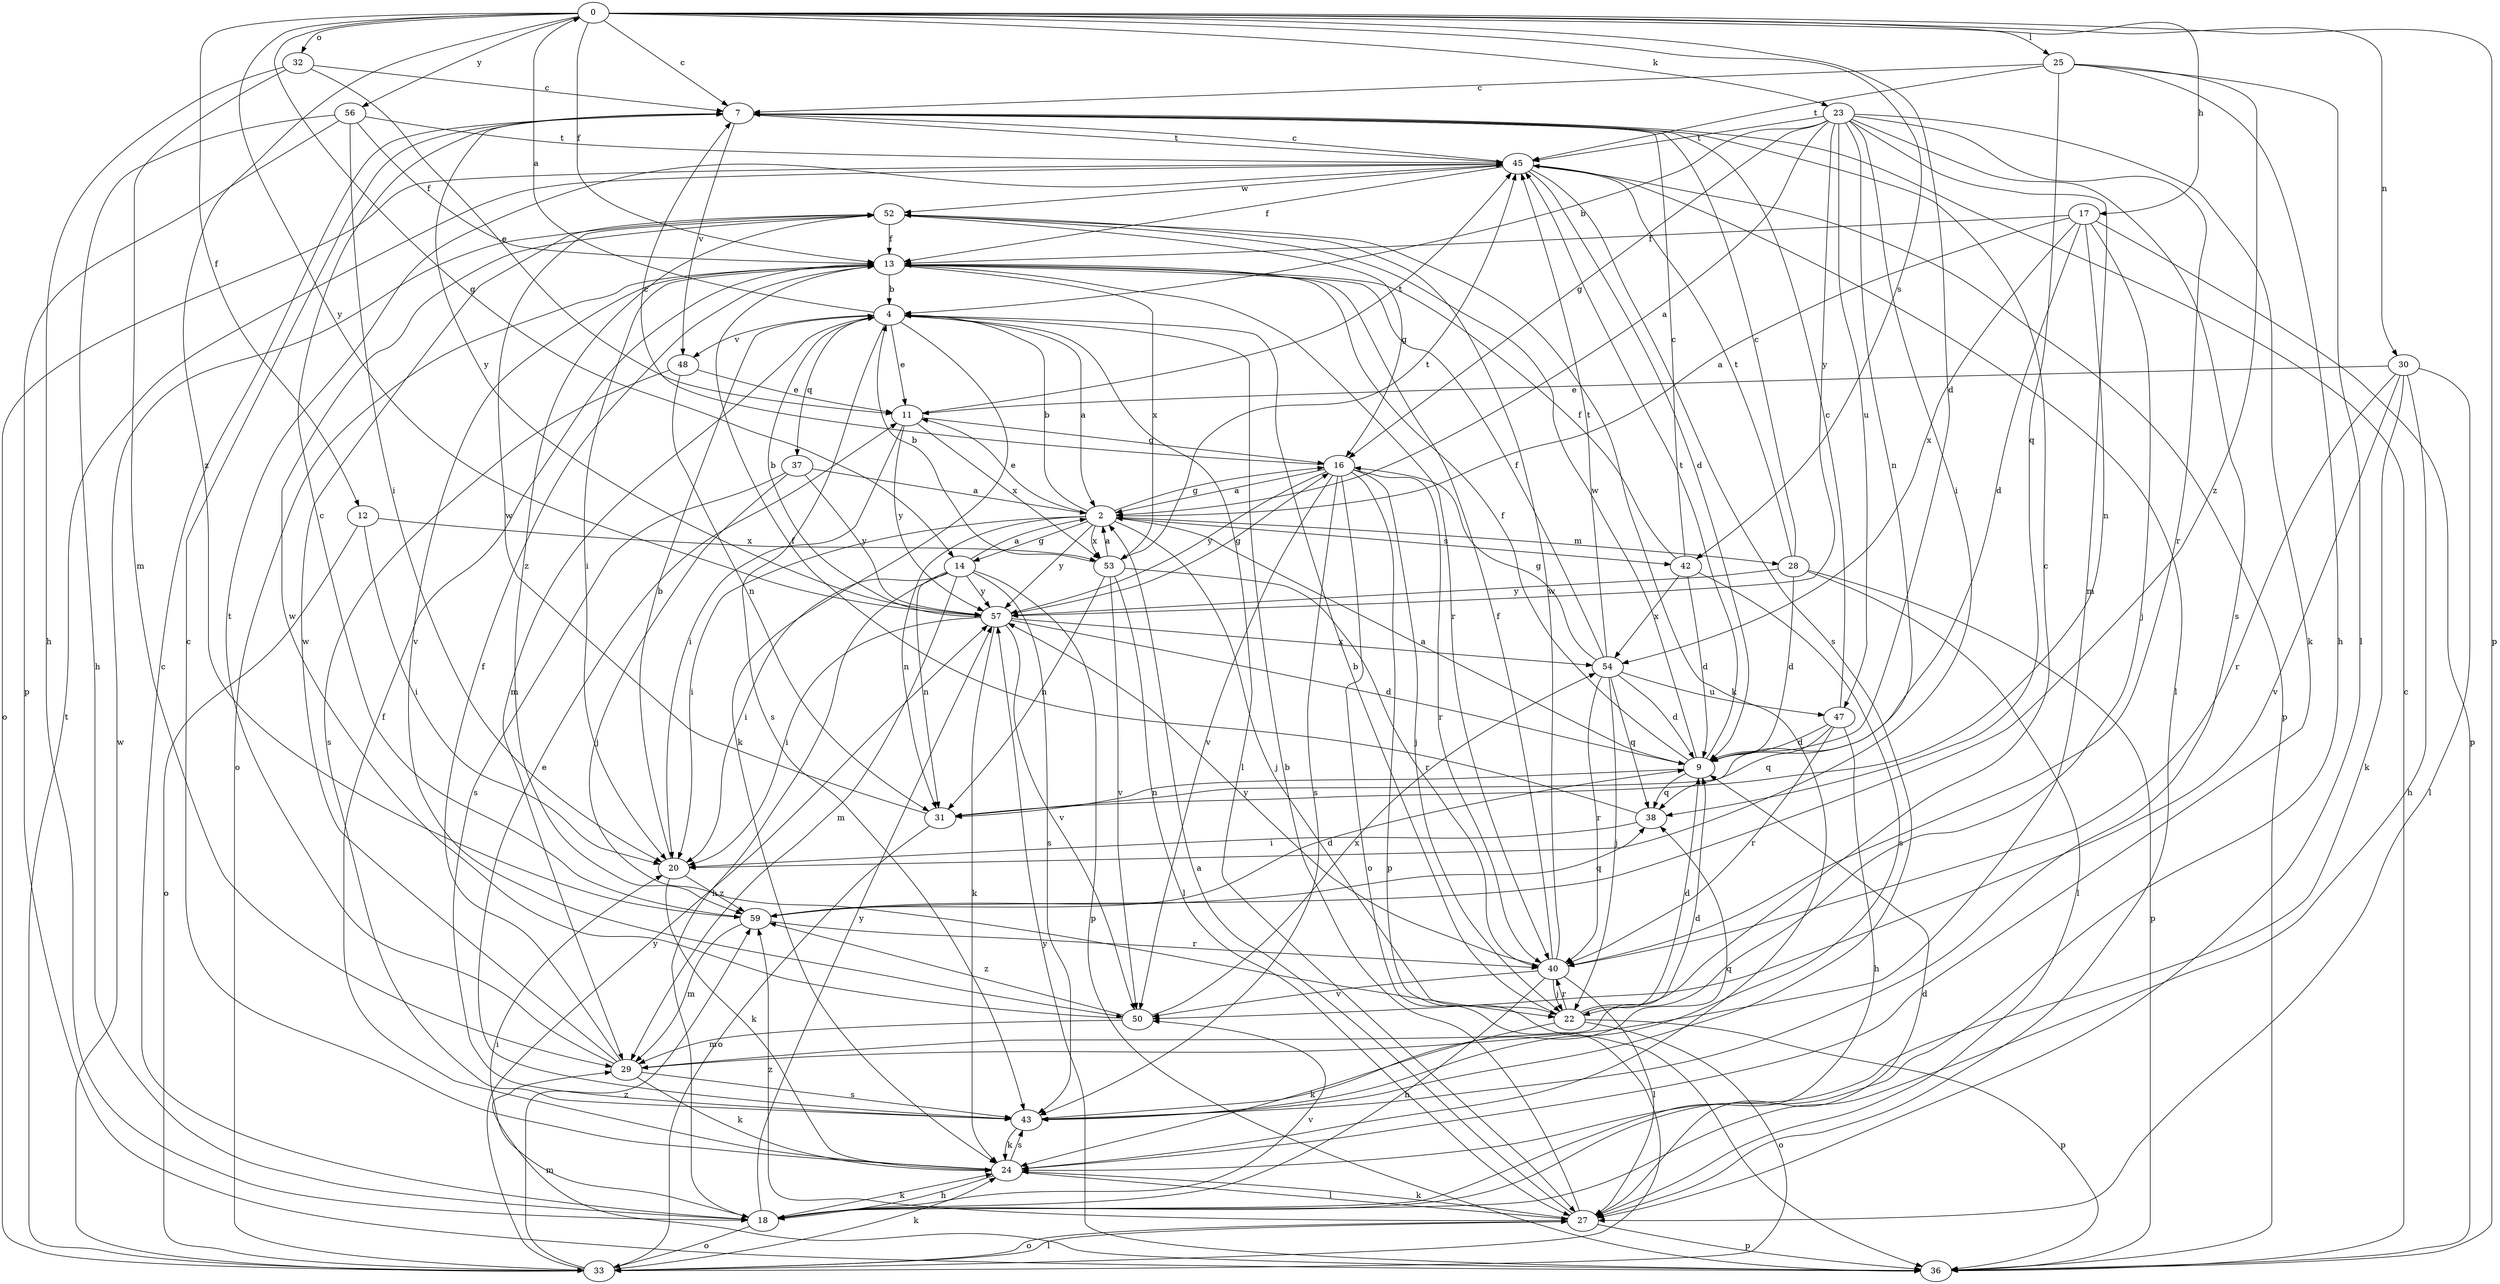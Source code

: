strict digraph  {
0;
2;
4;
7;
9;
11;
12;
13;
14;
16;
17;
18;
20;
22;
23;
24;
25;
27;
28;
29;
30;
31;
32;
33;
36;
37;
38;
40;
42;
43;
45;
47;
48;
50;
52;
53;
54;
56;
57;
59;
0 -> 7  [label=c];
0 -> 9  [label=d];
0 -> 12  [label=f];
0 -> 13  [label=f];
0 -> 14  [label=g];
0 -> 17  [label=h];
0 -> 23  [label=k];
0 -> 25  [label=l];
0 -> 30  [label=n];
0 -> 32  [label=o];
0 -> 36  [label=p];
0 -> 42  [label=s];
0 -> 56  [label=y];
0 -> 57  [label=y];
0 -> 59  [label=z];
2 -> 4  [label=b];
2 -> 11  [label=e];
2 -> 14  [label=g];
2 -> 16  [label=g];
2 -> 20  [label=i];
2 -> 22  [label=j];
2 -> 28  [label=m];
2 -> 31  [label=n];
2 -> 42  [label=s];
2 -> 53  [label=x];
2 -> 57  [label=y];
4 -> 0  [label=a];
4 -> 2  [label=a];
4 -> 11  [label=e];
4 -> 24  [label=k];
4 -> 27  [label=l];
4 -> 29  [label=m];
4 -> 37  [label=q];
4 -> 43  [label=s];
4 -> 48  [label=v];
7 -> 45  [label=t];
7 -> 48  [label=v];
7 -> 57  [label=y];
9 -> 2  [label=a];
9 -> 13  [label=f];
9 -> 31  [label=n];
9 -> 38  [label=q];
9 -> 45  [label=t];
9 -> 52  [label=w];
11 -> 16  [label=g];
11 -> 20  [label=i];
11 -> 45  [label=t];
11 -> 53  [label=x];
11 -> 57  [label=y];
12 -> 20  [label=i];
12 -> 33  [label=o];
12 -> 53  [label=x];
13 -> 4  [label=b];
13 -> 20  [label=i];
13 -> 33  [label=o];
13 -> 40  [label=r];
13 -> 50  [label=v];
13 -> 53  [label=x];
14 -> 2  [label=a];
14 -> 18  [label=h];
14 -> 20  [label=i];
14 -> 29  [label=m];
14 -> 31  [label=n];
14 -> 36  [label=p];
14 -> 43  [label=s];
14 -> 57  [label=y];
16 -> 2  [label=a];
16 -> 7  [label=c];
16 -> 22  [label=j];
16 -> 33  [label=o];
16 -> 36  [label=p];
16 -> 40  [label=r];
16 -> 43  [label=s];
16 -> 50  [label=v];
16 -> 57  [label=y];
17 -> 2  [label=a];
17 -> 9  [label=d];
17 -> 13  [label=f];
17 -> 22  [label=j];
17 -> 31  [label=n];
17 -> 36  [label=p];
17 -> 54  [label=x];
18 -> 7  [label=c];
18 -> 20  [label=i];
18 -> 24  [label=k];
18 -> 33  [label=o];
18 -> 50  [label=v];
18 -> 57  [label=y];
20 -> 4  [label=b];
20 -> 24  [label=k];
20 -> 59  [label=z];
22 -> 4  [label=b];
22 -> 7  [label=c];
22 -> 9  [label=d];
22 -> 24  [label=k];
22 -> 33  [label=o];
22 -> 36  [label=p];
22 -> 40  [label=r];
23 -> 2  [label=a];
23 -> 4  [label=b];
23 -> 16  [label=g];
23 -> 20  [label=i];
23 -> 24  [label=k];
23 -> 29  [label=m];
23 -> 31  [label=n];
23 -> 40  [label=r];
23 -> 43  [label=s];
23 -> 45  [label=t];
23 -> 47  [label=u];
23 -> 57  [label=y];
24 -> 7  [label=c];
24 -> 13  [label=f];
24 -> 18  [label=h];
24 -> 27  [label=l];
24 -> 43  [label=s];
25 -> 7  [label=c];
25 -> 18  [label=h];
25 -> 27  [label=l];
25 -> 38  [label=q];
25 -> 45  [label=t];
25 -> 59  [label=z];
27 -> 2  [label=a];
27 -> 4  [label=b];
27 -> 9  [label=d];
27 -> 24  [label=k];
27 -> 33  [label=o];
27 -> 36  [label=p];
27 -> 59  [label=z];
28 -> 7  [label=c];
28 -> 9  [label=d];
28 -> 27  [label=l];
28 -> 36  [label=p];
28 -> 45  [label=t];
28 -> 57  [label=y];
29 -> 9  [label=d];
29 -> 13  [label=f];
29 -> 24  [label=k];
29 -> 43  [label=s];
29 -> 45  [label=t];
29 -> 52  [label=w];
30 -> 11  [label=e];
30 -> 18  [label=h];
30 -> 24  [label=k];
30 -> 27  [label=l];
30 -> 40  [label=r];
30 -> 50  [label=v];
31 -> 33  [label=o];
31 -> 52  [label=w];
32 -> 7  [label=c];
32 -> 11  [label=e];
32 -> 18  [label=h];
32 -> 29  [label=m];
33 -> 24  [label=k];
33 -> 27  [label=l];
33 -> 45  [label=t];
33 -> 52  [label=w];
33 -> 57  [label=y];
33 -> 59  [label=z];
36 -> 7  [label=c];
36 -> 29  [label=m];
36 -> 57  [label=y];
37 -> 2  [label=a];
37 -> 22  [label=j];
37 -> 43  [label=s];
37 -> 57  [label=y];
38 -> 13  [label=f];
38 -> 20  [label=i];
40 -> 13  [label=f];
40 -> 18  [label=h];
40 -> 22  [label=j];
40 -> 27  [label=l];
40 -> 50  [label=v];
40 -> 52  [label=w];
40 -> 57  [label=y];
42 -> 7  [label=c];
42 -> 9  [label=d];
42 -> 13  [label=f];
42 -> 43  [label=s];
42 -> 54  [label=x];
43 -> 11  [label=e];
43 -> 24  [label=k];
43 -> 38  [label=q];
45 -> 7  [label=c];
45 -> 9  [label=d];
45 -> 13  [label=f];
45 -> 27  [label=l];
45 -> 33  [label=o];
45 -> 36  [label=p];
45 -> 43  [label=s];
45 -> 52  [label=w];
47 -> 7  [label=c];
47 -> 9  [label=d];
47 -> 18  [label=h];
47 -> 38  [label=q];
47 -> 40  [label=r];
48 -> 11  [label=e];
48 -> 31  [label=n];
48 -> 43  [label=s];
50 -> 29  [label=m];
50 -> 52  [label=w];
50 -> 54  [label=x];
50 -> 59  [label=z];
52 -> 13  [label=f];
52 -> 16  [label=g];
52 -> 24  [label=k];
52 -> 59  [label=z];
53 -> 2  [label=a];
53 -> 4  [label=b];
53 -> 27  [label=l];
53 -> 31  [label=n];
53 -> 40  [label=r];
53 -> 45  [label=t];
53 -> 50  [label=v];
54 -> 9  [label=d];
54 -> 13  [label=f];
54 -> 16  [label=g];
54 -> 22  [label=j];
54 -> 38  [label=q];
54 -> 40  [label=r];
54 -> 45  [label=t];
54 -> 47  [label=u];
56 -> 13  [label=f];
56 -> 18  [label=h];
56 -> 20  [label=i];
56 -> 36  [label=p];
56 -> 45  [label=t];
57 -> 4  [label=b];
57 -> 9  [label=d];
57 -> 16  [label=g];
57 -> 20  [label=i];
57 -> 24  [label=k];
57 -> 50  [label=v];
57 -> 54  [label=x];
59 -> 7  [label=c];
59 -> 9  [label=d];
59 -> 29  [label=m];
59 -> 38  [label=q];
59 -> 40  [label=r];
}
